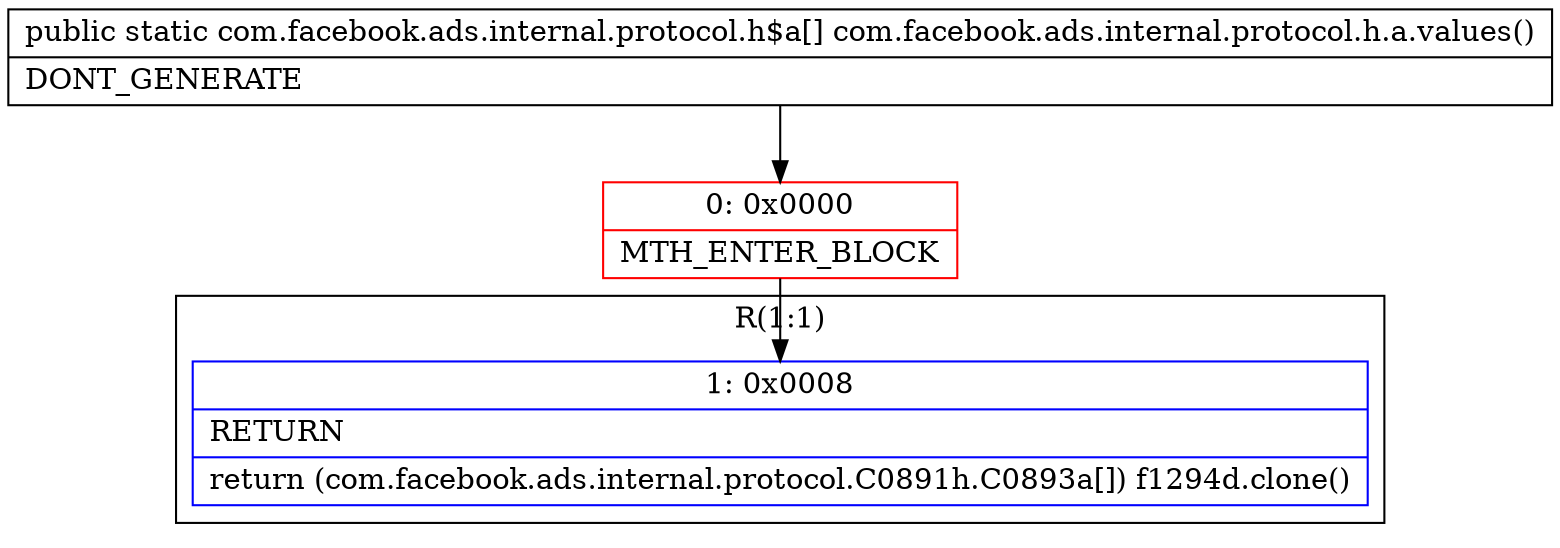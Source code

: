digraph "CFG forcom.facebook.ads.internal.protocol.h.a.values()[Lcom\/facebook\/ads\/internal\/protocol\/h$a;" {
subgraph cluster_Region_2006241324 {
label = "R(1:1)";
node [shape=record,color=blue];
Node_1 [shape=record,label="{1\:\ 0x0008|RETURN\l|return (com.facebook.ads.internal.protocol.C0891h.C0893a[]) f1294d.clone()\l}"];
}
Node_0 [shape=record,color=red,label="{0\:\ 0x0000|MTH_ENTER_BLOCK\l}"];
MethodNode[shape=record,label="{public static com.facebook.ads.internal.protocol.h$a[] com.facebook.ads.internal.protocol.h.a.values()  | DONT_GENERATE\l}"];
MethodNode -> Node_0;
Node_0 -> Node_1;
}

